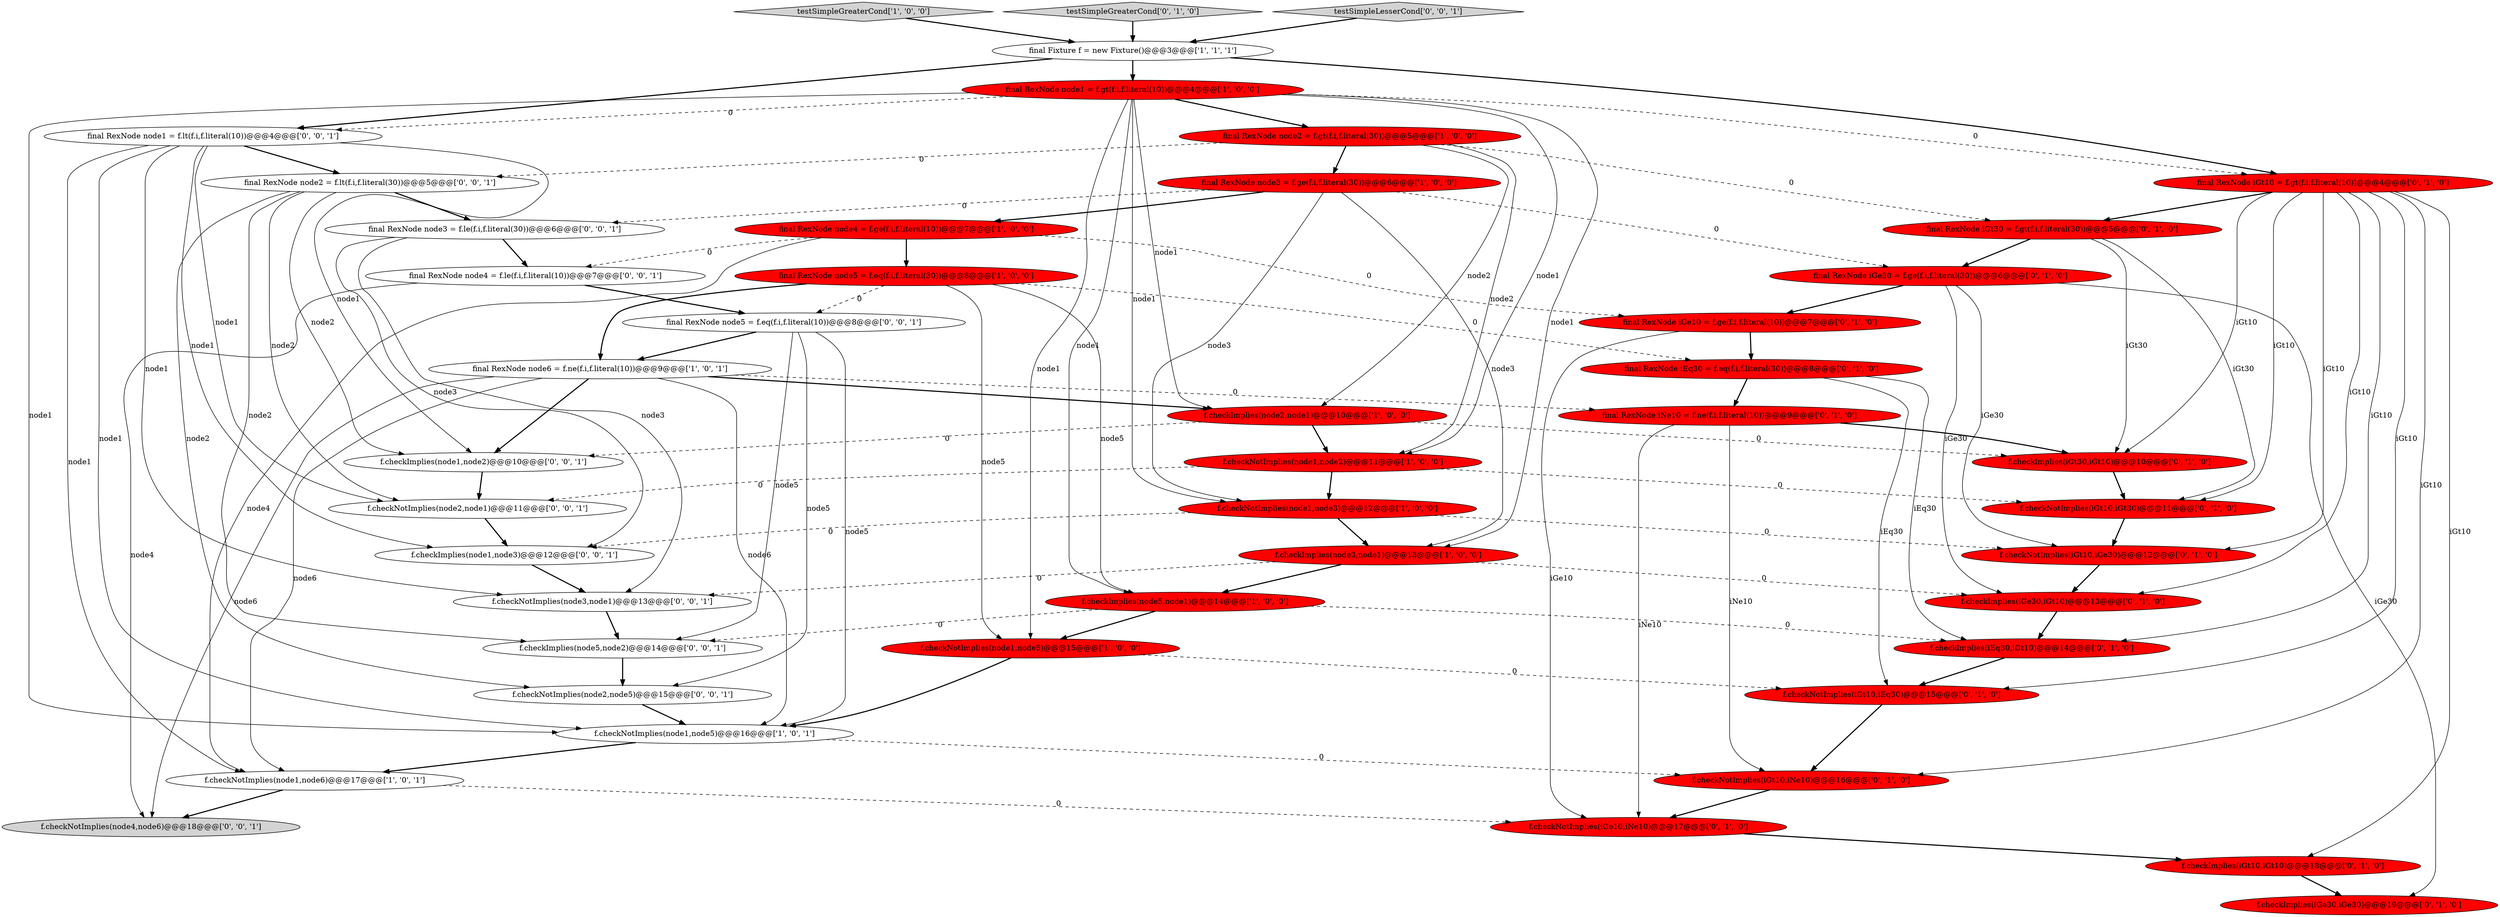 digraph {
13 [style = filled, label = "testSimpleGreaterCond['1', '0', '0']", fillcolor = lightgray, shape = diamond image = "AAA0AAABBB1BBB"];
0 [style = filled, label = "final RexNode node5 = f.eq(f.i,f.literal(30))@@@8@@@['1', '0', '0']", fillcolor = red, shape = ellipse image = "AAA1AAABBB1BBB"];
19 [style = filled, label = "testSimpleGreaterCond['0', '1', '0']", fillcolor = lightgray, shape = diamond image = "AAA0AAABBB2BBB"];
24 [style = filled, label = "final RexNode iEq30 = f.eq(f.i,f.literal(30))@@@8@@@['0', '1', '0']", fillcolor = red, shape = ellipse image = "AAA1AAABBB2BBB"];
5 [style = filled, label = "f.checkNotImplies(node1,node6)@@@17@@@['1', '0', '1']", fillcolor = white, shape = ellipse image = "AAA0AAABBB1BBB"];
8 [style = filled, label = "final Fixture f = new Fixture()@@@3@@@['1', '1', '1']", fillcolor = white, shape = ellipse image = "AAA0AAABBB1BBB"];
18 [style = filled, label = "f.checkNotImplies(iGt10,iNe10)@@@16@@@['0', '1', '0']", fillcolor = red, shape = ellipse image = "AAA1AAABBB2BBB"];
39 [style = filled, label = "final RexNode node3 = f.le(f.i,f.literal(30))@@@6@@@['0', '0', '1']", fillcolor = white, shape = ellipse image = "AAA0AAABBB3BBB"];
21 [style = filled, label = "f.checkNotImplies(iGt10,iGt30)@@@11@@@['0', '1', '0']", fillcolor = red, shape = ellipse image = "AAA1AAABBB2BBB"];
29 [style = filled, label = "f.checkImplies(iGt30,iGt10)@@@10@@@['0', '1', '0']", fillcolor = red, shape = ellipse image = "AAA1AAABBB2BBB"];
2 [style = filled, label = "final RexNode node6 = f.ne(f.i,f.literal(10))@@@9@@@['1', '0', '1']", fillcolor = white, shape = ellipse image = "AAA0AAABBB1BBB"];
32 [style = filled, label = "f.checkImplies(iEq30,iGt10)@@@14@@@['0', '1', '0']", fillcolor = red, shape = ellipse image = "AAA1AAABBB2BBB"];
7 [style = filled, label = "f.checkNotImplies(node1,node5)@@@16@@@['1', '0', '1']", fillcolor = white, shape = ellipse image = "AAA0AAABBB1BBB"];
11 [style = filled, label = "final RexNode node1 = f.gt(f.i,f.literal(10))@@@4@@@['1', '0', '0']", fillcolor = red, shape = ellipse image = "AAA1AAABBB1BBB"];
3 [style = filled, label = "f.checkNotImplies(node1,node3)@@@12@@@['1', '0', '0']", fillcolor = red, shape = ellipse image = "AAA1AAABBB1BBB"];
34 [style = filled, label = "f.checkNotImplies(node4,node6)@@@18@@@['0', '0', '1']", fillcolor = lightgray, shape = ellipse image = "AAA0AAABBB3BBB"];
4 [style = filled, label = "f.checkNotImplies(node1,node5)@@@15@@@['1', '0', '0']", fillcolor = red, shape = ellipse image = "AAA1AAABBB1BBB"];
42 [style = filled, label = "f.checkImplies(node5,node2)@@@14@@@['0', '0', '1']", fillcolor = white, shape = ellipse image = "AAA0AAABBB3BBB"];
43 [style = filled, label = "f.checkNotImplies(node2,node5)@@@15@@@['0', '0', '1']", fillcolor = white, shape = ellipse image = "AAA0AAABBB3BBB"];
1 [style = filled, label = "f.checkImplies(node3,node1)@@@13@@@['1', '0', '0']", fillcolor = red, shape = ellipse image = "AAA1AAABBB1BBB"];
20 [style = filled, label = "final RexNode iGe30 = f.ge(f.i,f.literal(30))@@@6@@@['0', '1', '0']", fillcolor = red, shape = ellipse image = "AAA1AAABBB2BBB"];
23 [style = filled, label = "f.checkNotImplies(iGe10,iNe10)@@@17@@@['0', '1', '0']", fillcolor = red, shape = ellipse image = "AAA1AAABBB2BBB"];
31 [style = filled, label = "final RexNode iGt10 = f.gt(f.i,f.literal(10))@@@4@@@['0', '1', '0']", fillcolor = red, shape = ellipse image = "AAA1AAABBB2BBB"];
14 [style = filled, label = "final RexNode node3 = f.ge(f.i,f.literal(30))@@@6@@@['1', '0', '0']", fillcolor = red, shape = ellipse image = "AAA1AAABBB1BBB"];
40 [style = filled, label = "final RexNode node2 = f.lt(f.i,f.literal(30))@@@5@@@['0', '0', '1']", fillcolor = white, shape = ellipse image = "AAA0AAABBB3BBB"];
12 [style = filled, label = "final RexNode node4 = f.ge(f.i,f.literal(10))@@@7@@@['1', '0', '0']", fillcolor = red, shape = ellipse image = "AAA1AAABBB1BBB"];
15 [style = filled, label = "f.checkImplies(node5,node1)@@@14@@@['1', '0', '0']", fillcolor = red, shape = ellipse image = "AAA1AAABBB1BBB"];
6 [style = filled, label = "f.checkImplies(node2,node1)@@@10@@@['1', '0', '0']", fillcolor = red, shape = ellipse image = "AAA1AAABBB1BBB"];
22 [style = filled, label = "f.checkNotImplies(iGt10,iGe30)@@@12@@@['0', '1', '0']", fillcolor = red, shape = ellipse image = "AAA1AAABBB2BBB"];
37 [style = filled, label = "f.checkNotImplies(node3,node1)@@@13@@@['0', '0', '1']", fillcolor = white, shape = ellipse image = "AAA0AAABBB3BBB"];
41 [style = filled, label = "final RexNode node5 = f.eq(f.i,f.literal(10))@@@8@@@['0', '0', '1']", fillcolor = white, shape = ellipse image = "AAA0AAABBB3BBB"];
26 [style = filled, label = "final RexNode iNe10 = f.ne(f.i,f.literal(10))@@@9@@@['0', '1', '0']", fillcolor = red, shape = ellipse image = "AAA1AAABBB2BBB"];
30 [style = filled, label = "f.checkImplies(iGe30,iGe30)@@@19@@@['0', '1', '0']", fillcolor = red, shape = ellipse image = "AAA1AAABBB2BBB"];
45 [style = filled, label = "final RexNode node4 = f.le(f.i,f.literal(10))@@@7@@@['0', '0', '1']", fillcolor = white, shape = ellipse image = "AAA0AAABBB3BBB"];
25 [style = filled, label = "final RexNode iGe10 = f.ge(f.i,f.literal(10))@@@7@@@['0', '1', '0']", fillcolor = red, shape = ellipse image = "AAA1AAABBB2BBB"];
38 [style = filled, label = "f.checkImplies(node1,node3)@@@12@@@['0', '0', '1']", fillcolor = white, shape = ellipse image = "AAA0AAABBB3BBB"];
27 [style = filled, label = "f.checkImplies(iGt10,iGt10)@@@18@@@['0', '1', '0']", fillcolor = red, shape = ellipse image = "AAA1AAABBB2BBB"];
35 [style = filled, label = "testSimpleLesserCond['0', '0', '1']", fillcolor = lightgray, shape = diamond image = "AAA0AAABBB3BBB"];
28 [style = filled, label = "final RexNode iGt30 = f.gt(f.i,f.literal(30))@@@5@@@['0', '1', '0']", fillcolor = red, shape = ellipse image = "AAA1AAABBB2BBB"];
10 [style = filled, label = "final RexNode node2 = f.gt(f.i,f.literal(30))@@@5@@@['1', '0', '0']", fillcolor = red, shape = ellipse image = "AAA1AAABBB1BBB"];
36 [style = filled, label = "f.checkNotImplies(node2,node1)@@@11@@@['0', '0', '1']", fillcolor = white, shape = ellipse image = "AAA0AAABBB3BBB"];
9 [style = filled, label = "f.checkNotImplies(node1,node2)@@@11@@@['1', '0', '0']", fillcolor = red, shape = ellipse image = "AAA1AAABBB1BBB"];
44 [style = filled, label = "f.checkImplies(node1,node2)@@@10@@@['0', '0', '1']", fillcolor = white, shape = ellipse image = "AAA0AAABBB3BBB"];
16 [style = filled, label = "f.checkImplies(iGe30,iGt10)@@@13@@@['0', '1', '0']", fillcolor = red, shape = ellipse image = "AAA1AAABBB2BBB"];
17 [style = filled, label = "f.checkNotImplies(iGt10,iEq30)@@@15@@@['0', '1', '0']", fillcolor = red, shape = ellipse image = "AAA1AAABBB2BBB"];
33 [style = filled, label = "final RexNode node1 = f.lt(f.i,f.literal(10))@@@4@@@['0', '0', '1']", fillcolor = white, shape = ellipse image = "AAA0AAABBB3BBB"];
9->36 [style = dashed, label="0"];
31->21 [style = solid, label="iGt10"];
31->27 [style = solid, label="iGt10"];
28->20 [style = bold, label=""];
2->6 [style = bold, label=""];
40->43 [style = solid, label="node2"];
11->33 [style = dashed, label="0"];
11->15 [style = solid, label="node1"];
14->20 [style = dashed, label="0"];
10->28 [style = dashed, label="0"];
40->44 [style = solid, label="node2"];
14->3 [style = solid, label="node3"];
28->21 [style = solid, label="iGt30"];
33->7 [style = solid, label="node1"];
5->34 [style = bold, label=""];
41->7 [style = solid, label="node5"];
9->21 [style = dashed, label="0"];
20->22 [style = solid, label="iGe30"];
2->44 [style = bold, label=""];
35->8 [style = bold, label=""];
39->37 [style = solid, label="node3"];
11->6 [style = solid, label="node1"];
2->26 [style = dashed, label="0"];
8->11 [style = bold, label=""];
33->5 [style = solid, label="node1"];
45->41 [style = bold, label=""];
45->34 [style = solid, label="node4"];
0->15 [style = solid, label="node5"];
4->17 [style = dashed, label="0"];
10->14 [style = bold, label=""];
5->23 [style = dashed, label="0"];
31->18 [style = solid, label="iGt10"];
27->30 [style = bold, label=""];
3->38 [style = dashed, label="0"];
39->45 [style = bold, label=""];
16->32 [style = bold, label=""];
3->22 [style = dashed, label="0"];
40->42 [style = solid, label="node2"];
26->23 [style = solid, label="iNe10"];
20->25 [style = bold, label=""];
41->2 [style = bold, label=""];
10->9 [style = solid, label="node2"];
39->38 [style = solid, label="node3"];
25->24 [style = bold, label=""];
7->5 [style = bold, label=""];
2->7 [style = solid, label="node6"];
0->41 [style = dashed, label="0"];
11->7 [style = solid, label="node1"];
38->37 [style = bold, label=""];
21->22 [style = bold, label=""];
31->22 [style = solid, label="iGt10"];
31->28 [style = bold, label=""];
11->9 [style = solid, label="node1"];
2->34 [style = solid, label="node6"];
11->1 [style = solid, label="node1"];
6->44 [style = dashed, label="0"];
2->5 [style = solid, label="node6"];
32->17 [style = bold, label=""];
20->30 [style = solid, label="iGe30"];
41->42 [style = solid, label="node5"];
8->33 [style = bold, label=""];
10->6 [style = solid, label="node2"];
20->16 [style = solid, label="iGe30"];
1->37 [style = dashed, label="0"];
12->45 [style = dashed, label="0"];
28->29 [style = solid, label="iGt30"];
18->23 [style = bold, label=""];
3->1 [style = bold, label=""];
8->31 [style = bold, label=""];
22->16 [style = bold, label=""];
12->5 [style = solid, label="node4"];
33->38 [style = solid, label="node1"];
14->39 [style = dashed, label="0"];
15->32 [style = dashed, label="0"];
31->16 [style = solid, label="iGt10"];
29->21 [style = bold, label=""];
4->7 [style = bold, label=""];
43->7 [style = bold, label=""];
24->26 [style = bold, label=""];
40->39 [style = bold, label=""];
41->43 [style = solid, label="node5"];
10->40 [style = dashed, label="0"];
14->1 [style = solid, label="node3"];
11->31 [style = dashed, label="0"];
11->10 [style = bold, label=""];
33->44 [style = solid, label="node1"];
9->3 [style = bold, label=""];
24->17 [style = solid, label="iEq30"];
40->36 [style = solid, label="node2"];
37->42 [style = bold, label=""];
24->32 [style = solid, label="iEq30"];
44->36 [style = bold, label=""];
42->43 [style = bold, label=""];
7->18 [style = dashed, label="0"];
23->27 [style = bold, label=""];
1->15 [style = bold, label=""];
26->29 [style = bold, label=""];
0->2 [style = bold, label=""];
0->4 [style = solid, label="node5"];
31->32 [style = solid, label="iGt10"];
31->29 [style = solid, label="iGt10"];
31->17 [style = solid, label="iGt10"];
12->0 [style = bold, label=""];
19->8 [style = bold, label=""];
15->42 [style = dashed, label="0"];
12->25 [style = dashed, label="0"];
33->40 [style = bold, label=""];
11->3 [style = solid, label="node1"];
6->29 [style = dashed, label="0"];
11->4 [style = solid, label="node1"];
33->36 [style = solid, label="node1"];
1->16 [style = dashed, label="0"];
14->12 [style = bold, label=""];
15->4 [style = bold, label=""];
0->24 [style = dashed, label="0"];
26->18 [style = solid, label="iNe10"];
25->23 [style = solid, label="iGe10"];
36->38 [style = bold, label=""];
6->9 [style = bold, label=""];
13->8 [style = bold, label=""];
17->18 [style = bold, label=""];
33->37 [style = solid, label="node1"];
}
